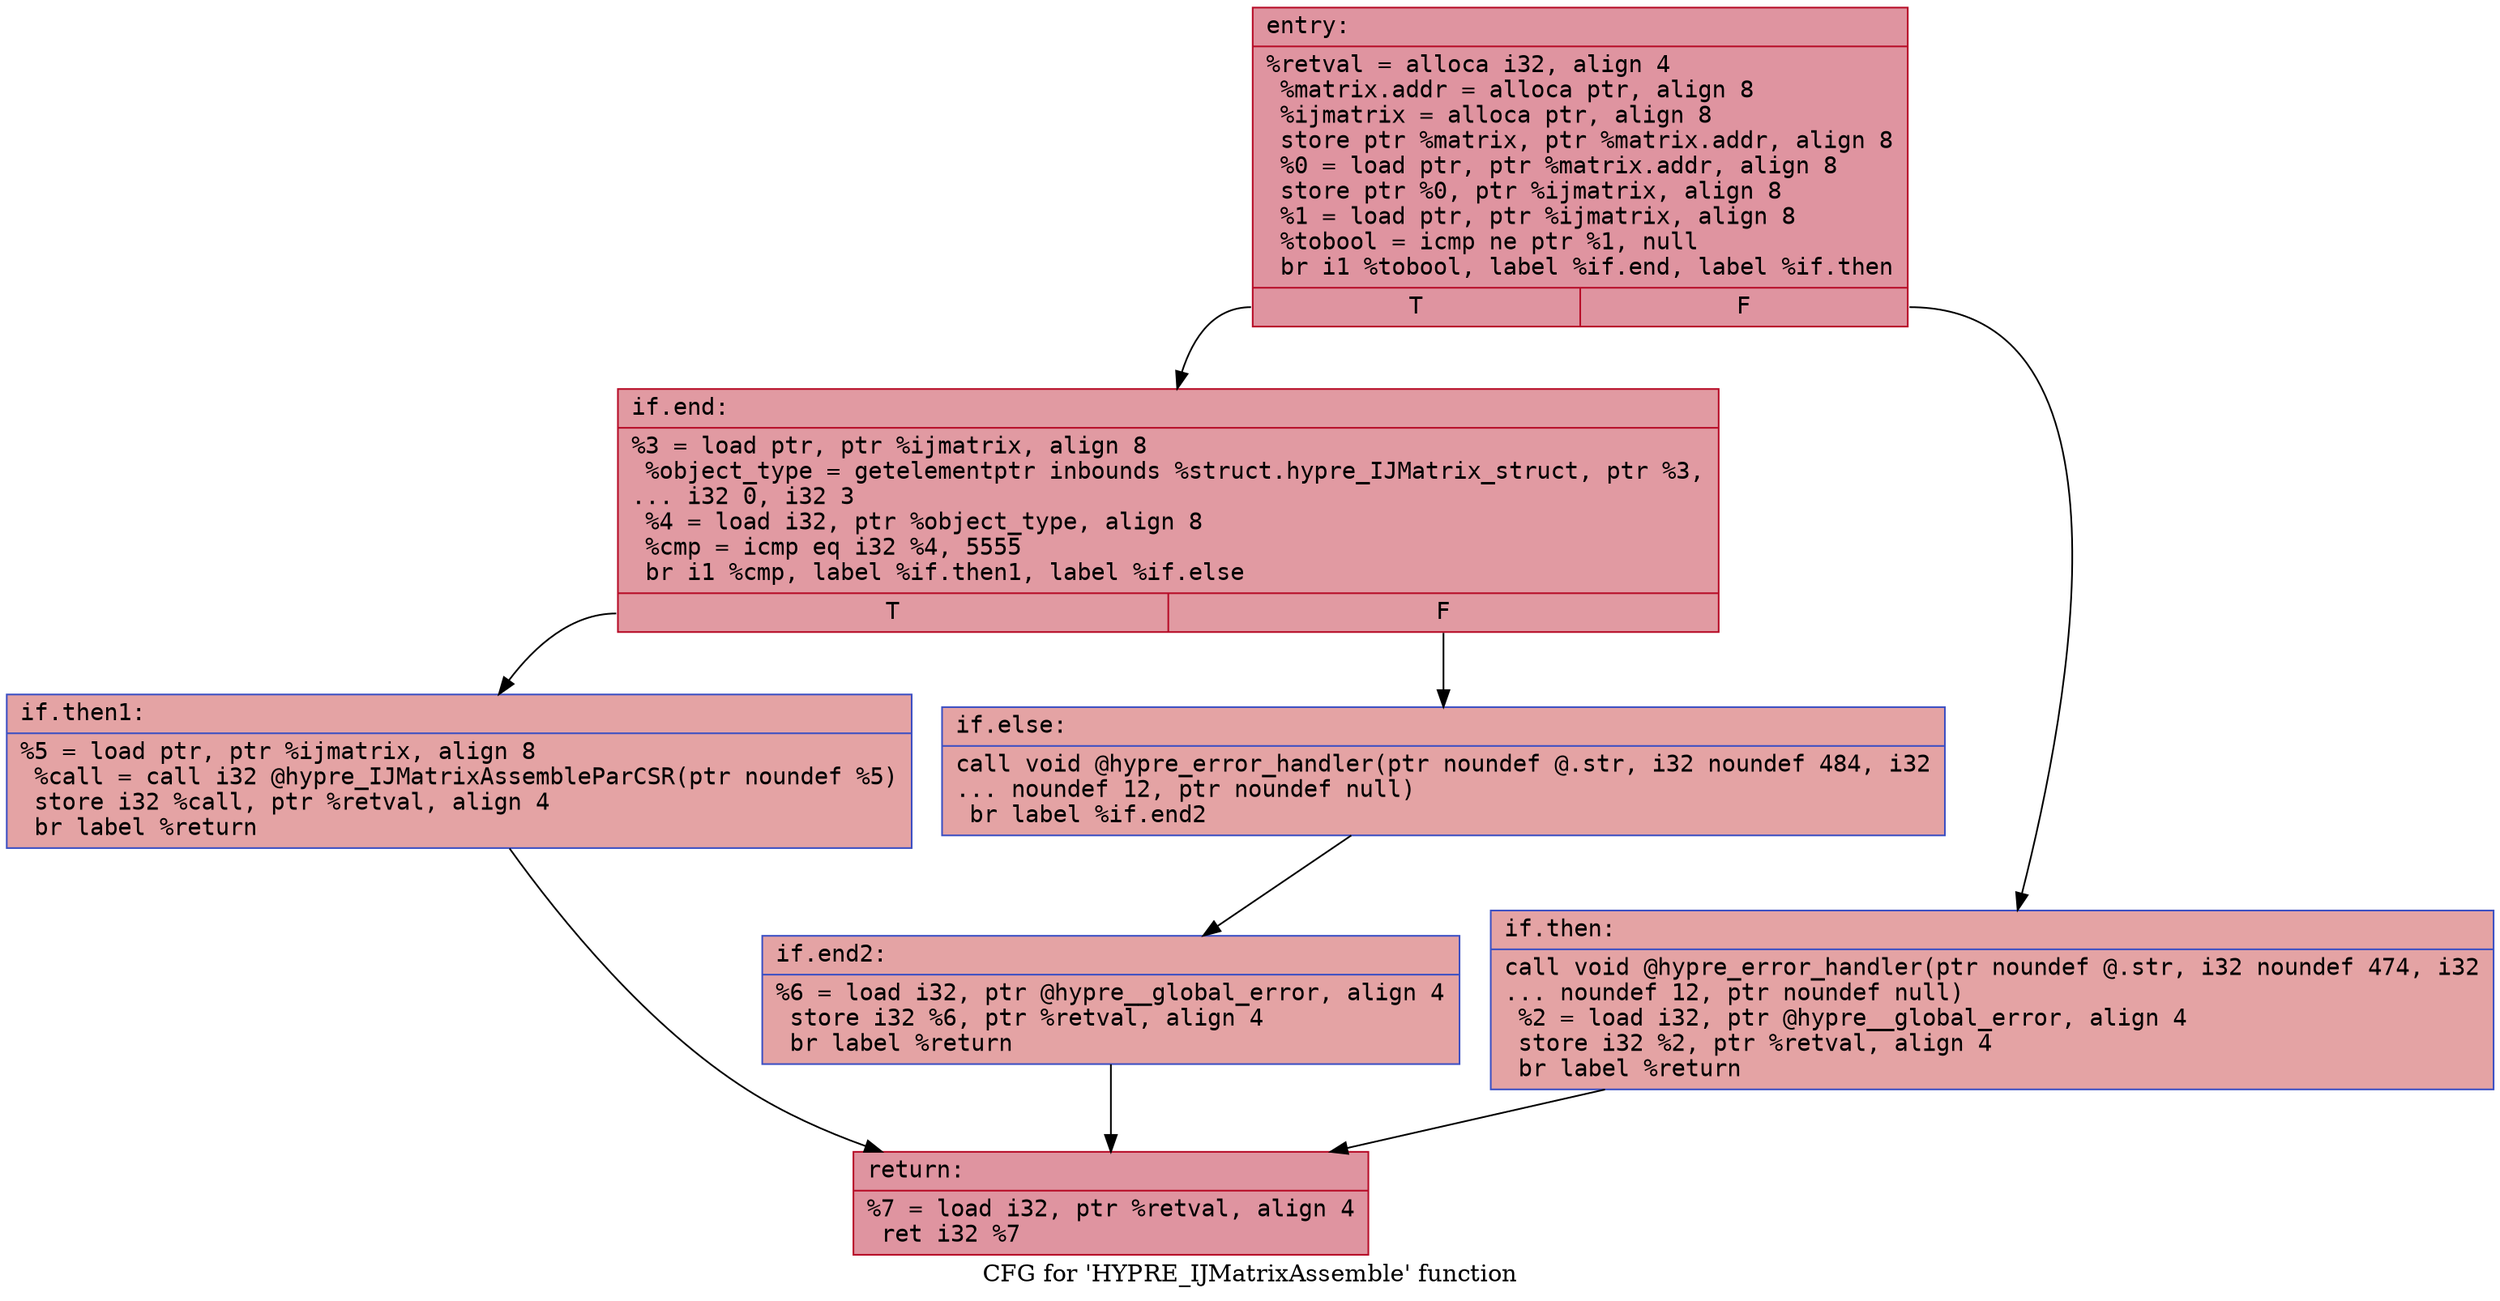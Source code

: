 digraph "CFG for 'HYPRE_IJMatrixAssemble' function" {
	label="CFG for 'HYPRE_IJMatrixAssemble' function";

	Node0x55c120a4c0c0 [shape=record,color="#b70d28ff", style=filled, fillcolor="#b70d2870" fontname="Courier",label="{entry:\l|  %retval = alloca i32, align 4\l  %matrix.addr = alloca ptr, align 8\l  %ijmatrix = alloca ptr, align 8\l  store ptr %matrix, ptr %matrix.addr, align 8\l  %0 = load ptr, ptr %matrix.addr, align 8\l  store ptr %0, ptr %ijmatrix, align 8\l  %1 = load ptr, ptr %ijmatrix, align 8\l  %tobool = icmp ne ptr %1, null\l  br i1 %tobool, label %if.end, label %if.then\l|{<s0>T|<s1>F}}"];
	Node0x55c120a4c0c0:s0 -> Node0x55c120a4c4b0[tooltip="entry -> if.end\nProbability 62.50%" ];
	Node0x55c120a4c0c0:s1 -> Node0x55c120a4c520[tooltip="entry -> if.then\nProbability 37.50%" ];
	Node0x55c120a4c520 [shape=record,color="#3d50c3ff", style=filled, fillcolor="#c32e3170" fontname="Courier",label="{if.then:\l|  call void @hypre_error_handler(ptr noundef @.str, i32 noundef 474, i32\l... noundef 12, ptr noundef null)\l  %2 = load i32, ptr @hypre__global_error, align 4\l  store i32 %2, ptr %retval, align 4\l  br label %return\l}"];
	Node0x55c120a4c520 -> Node0x55c120a4c980[tooltip="if.then -> return\nProbability 100.00%" ];
	Node0x55c120a4c4b0 [shape=record,color="#b70d28ff", style=filled, fillcolor="#bb1b2c70" fontname="Courier",label="{if.end:\l|  %3 = load ptr, ptr %ijmatrix, align 8\l  %object_type = getelementptr inbounds %struct.hypre_IJMatrix_struct, ptr %3,\l... i32 0, i32 3\l  %4 = load i32, ptr %object_type, align 8\l  %cmp = icmp eq i32 %4, 5555\l  br i1 %cmp, label %if.then1, label %if.else\l|{<s0>T|<s1>F}}"];
	Node0x55c120a4c4b0:s0 -> Node0x55c120a4cc90[tooltip="if.end -> if.then1\nProbability 50.00%" ];
	Node0x55c120a4c4b0:s1 -> Node0x55c120a4cce0[tooltip="if.end -> if.else\nProbability 50.00%" ];
	Node0x55c120a4cc90 [shape=record,color="#3d50c3ff", style=filled, fillcolor="#c32e3170" fontname="Courier",label="{if.then1:\l|  %5 = load ptr, ptr %ijmatrix, align 8\l  %call = call i32 @hypre_IJMatrixAssembleParCSR(ptr noundef %5)\l  store i32 %call, ptr %retval, align 4\l  br label %return\l}"];
	Node0x55c120a4cc90 -> Node0x55c120a4c980[tooltip="if.then1 -> return\nProbability 100.00%" ];
	Node0x55c120a4cce0 [shape=record,color="#3d50c3ff", style=filled, fillcolor="#c32e3170" fontname="Courier",label="{if.else:\l|  call void @hypre_error_handler(ptr noundef @.str, i32 noundef 484, i32\l... noundef 12, ptr noundef null)\l  br label %if.end2\l}"];
	Node0x55c120a4cce0 -> Node0x55c120a2bb20[tooltip="if.else -> if.end2\nProbability 100.00%" ];
	Node0x55c120a2bb20 [shape=record,color="#3d50c3ff", style=filled, fillcolor="#c32e3170" fontname="Courier",label="{if.end2:\l|  %6 = load i32, ptr @hypre__global_error, align 4\l  store i32 %6, ptr %retval, align 4\l  br label %return\l}"];
	Node0x55c120a2bb20 -> Node0x55c120a4c980[tooltip="if.end2 -> return\nProbability 100.00%" ];
	Node0x55c120a4c980 [shape=record,color="#b70d28ff", style=filled, fillcolor="#b70d2870" fontname="Courier",label="{return:\l|  %7 = load i32, ptr %retval, align 4\l  ret i32 %7\l}"];
}

